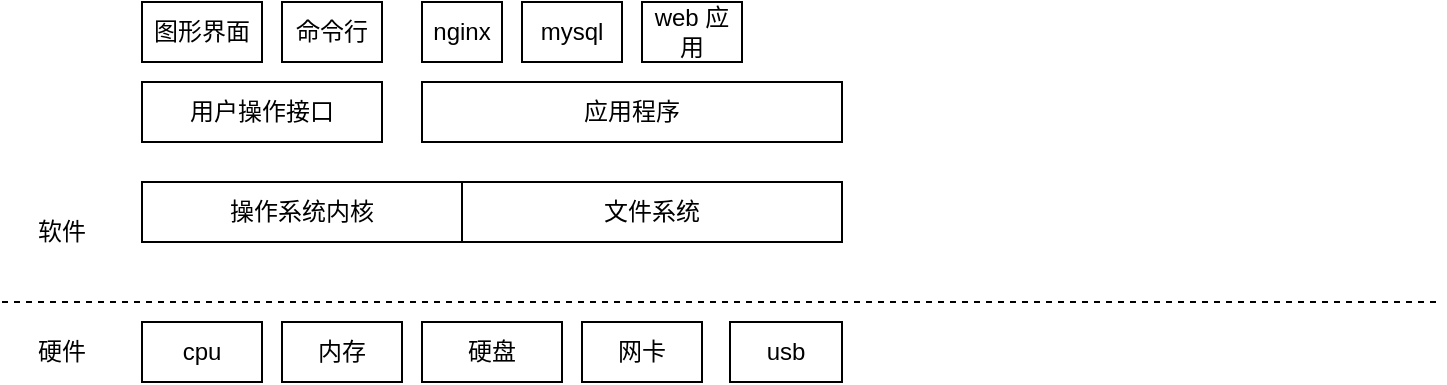 <mxfile version="20.5.3" type="github">
  <diagram id="bOa9zBhE-UNePfZZ_N-0" name="第 1 页">
    <mxGraphModel dx="1022" dy="428" grid="1" gridSize="10" guides="1" tooltips="1" connect="1" arrows="1" fold="1" page="1" pageScale="1" pageWidth="827" pageHeight="1169" math="0" shadow="0">
      <root>
        <mxCell id="0" />
        <mxCell id="1" parent="0" />
        <mxCell id="RdJbhSmqi6rSrBjilmrc-1" value="" style="endArrow=none;dashed=1;html=1;rounded=0;" edge="1" parent="1">
          <mxGeometry width="50" height="50" relative="1" as="geometry">
            <mxPoint x="50" y="370" as="sourcePoint" />
            <mxPoint x="770" y="370" as="targetPoint" />
          </mxGeometry>
        </mxCell>
        <mxCell id="RdJbhSmqi6rSrBjilmrc-2" value="硬件" style="text;html=1;strokeColor=none;fillColor=none;align=center;verticalAlign=middle;whiteSpace=wrap;rounded=0;" vertex="1" parent="1">
          <mxGeometry x="50" y="380" width="60" height="30" as="geometry" />
        </mxCell>
        <mxCell id="RdJbhSmqi6rSrBjilmrc-4" value="软件" style="text;html=1;strokeColor=none;fillColor=none;align=center;verticalAlign=middle;whiteSpace=wrap;rounded=0;" vertex="1" parent="1">
          <mxGeometry x="50" y="320" width="60" height="30" as="geometry" />
        </mxCell>
        <mxCell id="RdJbhSmqi6rSrBjilmrc-5" value="cpu" style="rounded=0;whiteSpace=wrap;html=1;" vertex="1" parent="1">
          <mxGeometry x="120" y="380" width="60" height="30" as="geometry" />
        </mxCell>
        <mxCell id="RdJbhSmqi6rSrBjilmrc-6" value="内存" style="rounded=0;whiteSpace=wrap;html=1;" vertex="1" parent="1">
          <mxGeometry x="190" y="380" width="60" height="30" as="geometry" />
        </mxCell>
        <mxCell id="RdJbhSmqi6rSrBjilmrc-7" value="硬盘" style="rounded=0;whiteSpace=wrap;html=1;" vertex="1" parent="1">
          <mxGeometry x="260" y="380" width="70" height="30" as="geometry" />
        </mxCell>
        <mxCell id="RdJbhSmqi6rSrBjilmrc-8" value="网卡" style="rounded=0;whiteSpace=wrap;html=1;" vertex="1" parent="1">
          <mxGeometry x="340" y="380" width="60" height="30" as="geometry" />
        </mxCell>
        <mxCell id="RdJbhSmqi6rSrBjilmrc-9" value="usb" style="rounded=0;whiteSpace=wrap;html=1;" vertex="1" parent="1">
          <mxGeometry x="414" y="380" width="56" height="30" as="geometry" />
        </mxCell>
        <mxCell id="RdJbhSmqi6rSrBjilmrc-10" value="操作系统内核" style="rounded=0;whiteSpace=wrap;html=1;" vertex="1" parent="1">
          <mxGeometry x="120" y="310" width="160" height="30" as="geometry" />
        </mxCell>
        <mxCell id="RdJbhSmqi6rSrBjilmrc-11" value="文件系统" style="rounded=0;whiteSpace=wrap;html=1;" vertex="1" parent="1">
          <mxGeometry x="280" y="310" width="190" height="30" as="geometry" />
        </mxCell>
        <mxCell id="RdJbhSmqi6rSrBjilmrc-12" value="用户操作接口" style="rounded=0;whiteSpace=wrap;html=1;" vertex="1" parent="1">
          <mxGeometry x="120" y="260" width="120" height="30" as="geometry" />
        </mxCell>
        <mxCell id="RdJbhSmqi6rSrBjilmrc-13" value="图形界面" style="rounded=0;whiteSpace=wrap;html=1;" vertex="1" parent="1">
          <mxGeometry x="120" y="220" width="60" height="30" as="geometry" />
        </mxCell>
        <mxCell id="RdJbhSmqi6rSrBjilmrc-14" value="命令行" style="rounded=0;whiteSpace=wrap;html=1;" vertex="1" parent="1">
          <mxGeometry x="190" y="220" width="50" height="30" as="geometry" />
        </mxCell>
        <mxCell id="RdJbhSmqi6rSrBjilmrc-15" value="应用程序" style="rounded=0;whiteSpace=wrap;html=1;" vertex="1" parent="1">
          <mxGeometry x="260" y="260" width="210" height="30" as="geometry" />
        </mxCell>
        <mxCell id="RdJbhSmqi6rSrBjilmrc-16" value="nginx" style="rounded=0;whiteSpace=wrap;html=1;" vertex="1" parent="1">
          <mxGeometry x="260" y="220" width="40" height="30" as="geometry" />
        </mxCell>
        <mxCell id="RdJbhSmqi6rSrBjilmrc-17" value="mysql" style="rounded=0;whiteSpace=wrap;html=1;" vertex="1" parent="1">
          <mxGeometry x="310" y="220" width="50" height="30" as="geometry" />
        </mxCell>
        <mxCell id="RdJbhSmqi6rSrBjilmrc-18" value="web 应用" style="rounded=0;whiteSpace=wrap;html=1;" vertex="1" parent="1">
          <mxGeometry x="370" y="220" width="50" height="30" as="geometry" />
        </mxCell>
      </root>
    </mxGraphModel>
  </diagram>
</mxfile>
